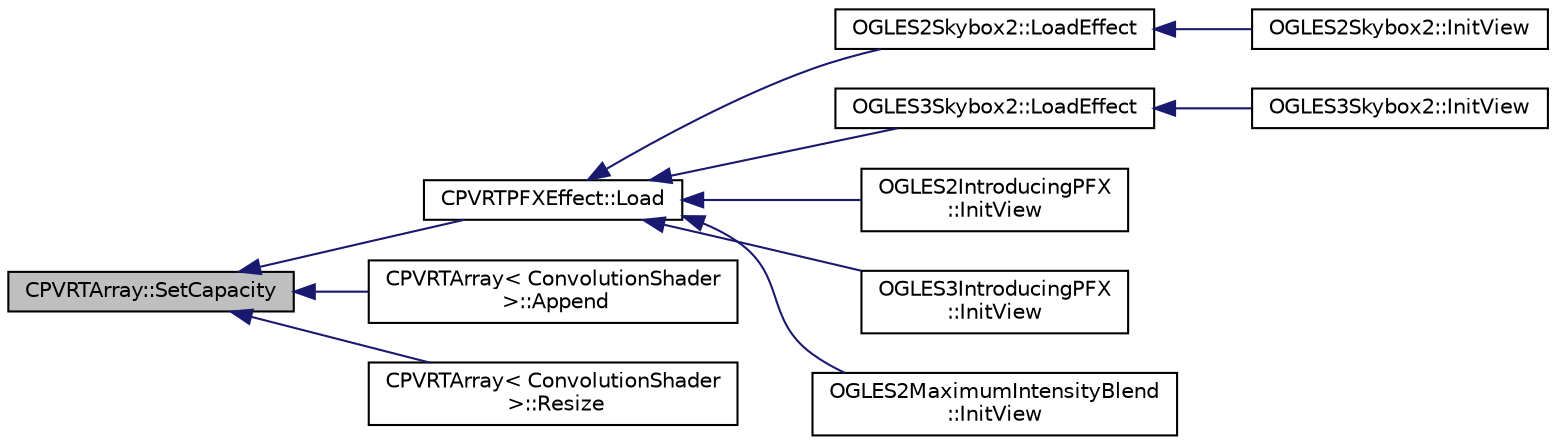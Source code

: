 digraph "CPVRTArray::SetCapacity"
{
  edge [fontname="Helvetica",fontsize="10",labelfontname="Helvetica",labelfontsize="10"];
  node [fontname="Helvetica",fontsize="10",shape=record];
  rankdir="LR";
  Node1 [label="CPVRTArray::SetCapacity",height=0.2,width=0.4,color="black", fillcolor="grey75", style="filled", fontcolor="black"];
  Node1 -> Node2 [dir="back",color="midnightblue",fontsize="10",style="solid"];
  Node2 [label="CPVRTPFXEffect::Load",height=0.2,width=0.4,color="black", fillcolor="white", style="filled",URL="$class_c_p_v_r_t_p_f_x_effect.html#a7335d99bda5a7c05b0e7347292a08d0a",tooltip="Loads the specified effect from the CPVRTPFXParser object. Compiles and links the shaders..."];
  Node2 -> Node3 [dir="back",color="midnightblue",fontsize="10",style="solid"];
  Node3 [label="OGLES2Skybox2::LoadEffect",height=0.2,width=0.4,color="black", fillcolor="white", style="filled",URL="$class_o_g_l_e_s2_skybox2.html#aad8d1b643dd05fee7e0cc04c545b3b66"];
  Node3 -> Node4 [dir="back",color="midnightblue",fontsize="10",style="solid"];
  Node4 [label="OGLES2Skybox2::InitView",height=0.2,width=0.4,color="black", fillcolor="white", style="filled",URL="$class_o_g_l_e_s2_skybox2.html#ada3a5fbf77319ed17e7b2f50068d3a8f"];
  Node2 -> Node5 [dir="back",color="midnightblue",fontsize="10",style="solid"];
  Node5 [label="OGLES3Skybox2::LoadEffect",height=0.2,width=0.4,color="black", fillcolor="white", style="filled",URL="$class_o_g_l_e_s3_skybox2.html#a89970a57199b6188ddcbec16b94b6dc8"];
  Node5 -> Node6 [dir="back",color="midnightblue",fontsize="10",style="solid"];
  Node6 [label="OGLES3Skybox2::InitView",height=0.2,width=0.4,color="black", fillcolor="white", style="filled",URL="$class_o_g_l_e_s3_skybox2.html#a8ffd3e8419f04229f3a96afa67b51183"];
  Node2 -> Node7 [dir="back",color="midnightblue",fontsize="10",style="solid"];
  Node7 [label="OGLES2IntroducingPFX\l::InitView",height=0.2,width=0.4,color="black", fillcolor="white", style="filled",URL="$class_o_g_l_e_s2_introducing_p_f_x.html#a60689521ef922e6ac479011562f4e3c8"];
  Node2 -> Node8 [dir="back",color="midnightblue",fontsize="10",style="solid"];
  Node8 [label="OGLES3IntroducingPFX\l::InitView",height=0.2,width=0.4,color="black", fillcolor="white", style="filled",URL="$class_o_g_l_e_s3_introducing_p_f_x.html#a6762e7f140fe15a0a945e39abf25ae34"];
  Node2 -> Node9 [dir="back",color="midnightblue",fontsize="10",style="solid"];
  Node9 [label="OGLES2MaximumIntensityBlend\l::InitView",height=0.2,width=0.4,color="black", fillcolor="white", style="filled",URL="$class_o_g_l_e_s2_maximum_intensity_blend.html#ab3bb87b3ff371c02101474f097b2db19"];
  Node1 -> Node10 [dir="back",color="midnightblue",fontsize="10",style="solid"];
  Node10 [label="CPVRTArray\< ConvolutionShader\l \>::Append",height=0.2,width=0.4,color="black", fillcolor="white", style="filled",URL="$class_c_p_v_r_t_array.html#ab2bc8bc53cb034a72bb9a017204ece35",tooltip="Creates space for a new item, but doesn&#39;t add. Instead returns the index of the new item..."];
  Node1 -> Node11 [dir="back",color="midnightblue",fontsize="10",style="solid"];
  Node11 [label="CPVRTArray\< ConvolutionShader\l \>::Resize",height=0.2,width=0.4,color="black", fillcolor="white", style="filled",URL="$class_c_p_v_r_t_array.html#a00a9fef0228cc45482ece29697b3c709",tooltip="Changes the array to the new size. "];
}
